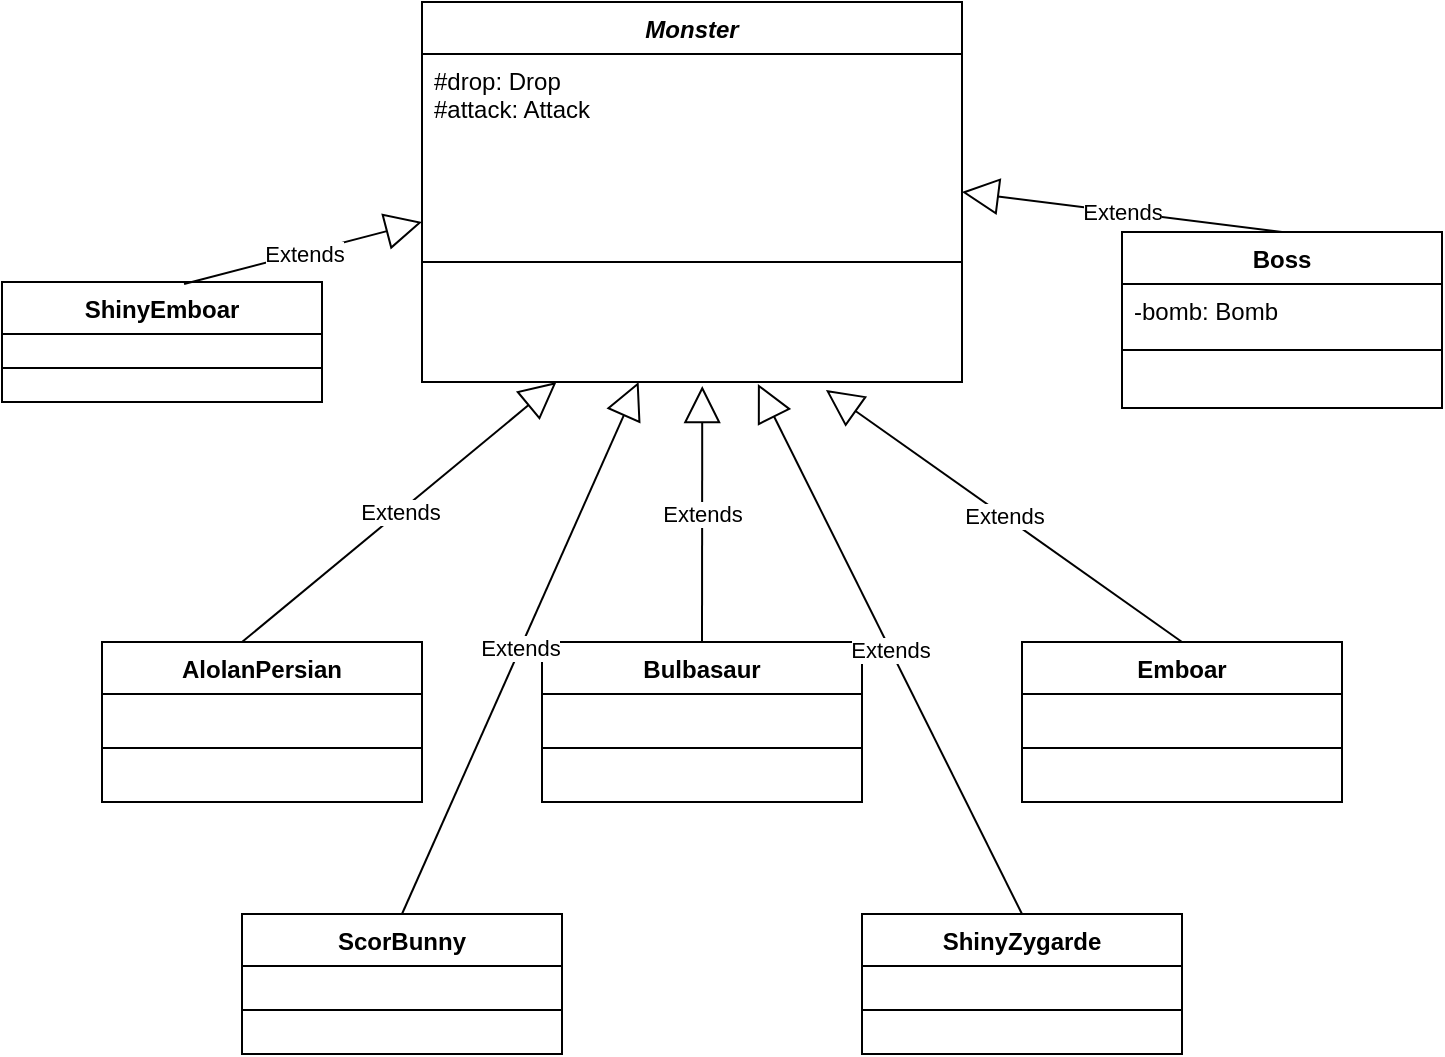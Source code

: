 <mxfile version="13.9.9" type="device"><diagram id="0Ki4xc48I_PDqKkgCht_" name="Page-1"><mxGraphModel dx="852" dy="-606" grid="1" gridSize="10" guides="1" tooltips="1" connect="1" arrows="1" fold="1" page="1" pageScale="1" pageWidth="850" pageHeight="1100" math="0" shadow="0"><root><mxCell id="0"/><mxCell id="1" parent="0"/><mxCell id="wynaHVkwLDyIlE_nW0Eu-1" value="Monster" style="swimlane;fontStyle=3;align=center;verticalAlign=top;childLayout=stackLayout;horizontal=1;startSize=26;horizontalStack=0;resizeParent=1;resizeParentMax=0;resizeLast=0;collapsible=1;marginBottom=0;" parent="1" vertex="1"><mxGeometry x="620" y="1480" width="270" height="190" as="geometry"/></mxCell><mxCell id="wynaHVkwLDyIlE_nW0Eu-2" value="#drop: Drop&#10;#attack: Attack&#10;" style="text;strokeColor=none;fillColor=none;align=left;verticalAlign=top;spacingLeft=4;spacingRight=4;overflow=hidden;rotatable=0;points=[[0,0.5],[1,0.5]];portConstraint=eastwest;" parent="wynaHVkwLDyIlE_nW0Eu-1" vertex="1"><mxGeometry y="26" width="270" height="44" as="geometry"/></mxCell><mxCell id="wynaHVkwLDyIlE_nW0Eu-3" value="" style="line;strokeWidth=1;fillColor=none;align=left;verticalAlign=middle;spacingTop=-1;spacingLeft=3;spacingRight=3;rotatable=0;labelPosition=right;points=[];portConstraint=eastwest;" parent="wynaHVkwLDyIlE_nW0Eu-1" vertex="1"><mxGeometry y="70" width="270" height="120" as="geometry"/></mxCell><mxCell id="wynaHVkwLDyIlE_nW0Eu-4" value="AlolanPersian" style="swimlane;fontStyle=1;align=center;verticalAlign=top;childLayout=stackLayout;horizontal=1;startSize=26;horizontalStack=0;resizeParent=1;resizeParentMax=0;resizeLast=0;collapsible=1;marginBottom=0;" parent="1" vertex="1"><mxGeometry x="460" y="1800" width="160" height="80" as="geometry"/></mxCell><mxCell id="wynaHVkwLDyIlE_nW0Eu-5" value="Extends" style="endArrow=block;endSize=16;endFill=0;html=1;" parent="wynaHVkwLDyIlE_nW0Eu-4" edge="1"><mxGeometry width="160" relative="1" as="geometry"><mxPoint x="70" as="sourcePoint"/><mxPoint x="227.258" y="-130" as="targetPoint"/></mxGeometry></mxCell><mxCell id="wynaHVkwLDyIlE_nW0Eu-6" value="" style="line;strokeWidth=1;fillColor=none;align=left;verticalAlign=middle;spacingTop=-1;spacingLeft=3;spacingRight=3;rotatable=0;labelPosition=right;points=[];portConstraint=eastwest;" parent="wynaHVkwLDyIlE_nW0Eu-4" vertex="1"><mxGeometry y="26" width="160" height="54" as="geometry"/></mxCell><mxCell id="wynaHVkwLDyIlE_nW0Eu-7" value="Bulbasaur" style="swimlane;fontStyle=1;align=center;verticalAlign=top;childLayout=stackLayout;horizontal=1;startSize=26;horizontalStack=0;resizeParent=1;resizeParentMax=0;resizeLast=0;collapsible=1;marginBottom=0;" parent="1" vertex="1"><mxGeometry x="680" y="1800" width="160" height="80" as="geometry"/></mxCell><mxCell id="wynaHVkwLDyIlE_nW0Eu-8" value="Extends" style="endArrow=block;endSize=16;endFill=0;html=1;entryX=0.519;entryY=1.018;entryDx=0;entryDy=0;entryPerimeter=0;" parent="wynaHVkwLDyIlE_nW0Eu-7" edge="1"><mxGeometry width="160" relative="1" as="geometry"><mxPoint x="80" as="sourcePoint"/><mxPoint x="80.13" y="-127.984" as="targetPoint"/></mxGeometry></mxCell><mxCell id="wynaHVkwLDyIlE_nW0Eu-9" value="" style="line;strokeWidth=1;fillColor=none;align=left;verticalAlign=middle;spacingTop=-1;spacingLeft=3;spacingRight=3;rotatable=0;labelPosition=right;points=[];portConstraint=eastwest;" parent="wynaHVkwLDyIlE_nW0Eu-7" vertex="1"><mxGeometry y="26" width="160" height="54" as="geometry"/></mxCell><mxCell id="wynaHVkwLDyIlE_nW0Eu-10" value="Emboar" style="swimlane;fontStyle=1;align=center;verticalAlign=top;childLayout=stackLayout;horizontal=1;startSize=26;horizontalStack=0;resizeParent=1;resizeParentMax=0;resizeLast=0;collapsible=1;marginBottom=0;" parent="1" vertex="1"><mxGeometry x="920" y="1800" width="160" height="80" as="geometry"/></mxCell><mxCell id="wynaHVkwLDyIlE_nW0Eu-11" value="Extends" style="endArrow=block;endSize=16;endFill=0;html=1;entryX=0.748;entryY=1.036;entryDx=0;entryDy=0;entryPerimeter=0;" parent="wynaHVkwLDyIlE_nW0Eu-10" edge="1"><mxGeometry width="160" relative="1" as="geometry"><mxPoint x="80" as="sourcePoint"/><mxPoint x="-98.04" y="-125.968" as="targetPoint"/></mxGeometry></mxCell><mxCell id="wynaHVkwLDyIlE_nW0Eu-12" value="" style="line;strokeWidth=1;fillColor=none;align=left;verticalAlign=middle;spacingTop=-1;spacingLeft=3;spacingRight=3;rotatable=0;labelPosition=right;points=[];portConstraint=eastwest;" parent="wynaHVkwLDyIlE_nW0Eu-10" vertex="1"><mxGeometry y="26" width="160" height="54" as="geometry"/></mxCell><mxCell id="wynaHVkwLDyIlE_nW0Eu-13" value="ScorBunny" style="swimlane;fontStyle=1;align=center;verticalAlign=top;childLayout=stackLayout;horizontal=1;startSize=26;horizontalStack=0;resizeParent=1;resizeParentMax=0;resizeLast=0;collapsible=1;marginBottom=0;" parent="1" vertex="1"><mxGeometry x="530" y="1936" width="160" height="70" as="geometry"/></mxCell><mxCell id="wynaHVkwLDyIlE_nW0Eu-14" value="" style="line;strokeWidth=1;fillColor=none;align=left;verticalAlign=middle;spacingTop=-1;spacingLeft=3;spacingRight=3;rotatable=0;labelPosition=right;points=[];portConstraint=eastwest;" parent="wynaHVkwLDyIlE_nW0Eu-13" vertex="1"><mxGeometry y="26" width="160" height="44" as="geometry"/></mxCell><mxCell id="wynaHVkwLDyIlE_nW0Eu-15" value="Extends" style="endArrow=block;endSize=16;endFill=0;html=1;" parent="wynaHVkwLDyIlE_nW0Eu-13" target="wynaHVkwLDyIlE_nW0Eu-3" edge="1"><mxGeometry width="160" relative="1" as="geometry"><mxPoint x="80" as="sourcePoint"/><mxPoint x="206.12" y="-344.992" as="targetPoint"/></mxGeometry></mxCell><mxCell id="wynaHVkwLDyIlE_nW0Eu-16" value="ShinyEmboar" style="swimlane;fontStyle=1;align=center;verticalAlign=top;childLayout=stackLayout;horizontal=1;startSize=26;horizontalStack=0;resizeParent=1;resizeParentMax=0;resizeLast=0;collapsible=1;marginBottom=0;" parent="1" vertex="1"><mxGeometry x="410" y="1620" width="160" height="60" as="geometry"/></mxCell><mxCell id="wynaHVkwLDyIlE_nW0Eu-17" value="" style="line;strokeWidth=1;fillColor=none;align=left;verticalAlign=middle;spacingTop=-1;spacingLeft=3;spacingRight=3;rotatable=0;labelPosition=right;points=[];portConstraint=eastwest;" parent="wynaHVkwLDyIlE_nW0Eu-16" vertex="1"><mxGeometry y="26" width="160" height="34" as="geometry"/></mxCell><mxCell id="wynaHVkwLDyIlE_nW0Eu-18" value="Extends" style="endArrow=block;endSize=16;endFill=0;html=1;exitX=0.569;exitY=0.017;exitDx=0;exitDy=0;exitPerimeter=0;" parent="wynaHVkwLDyIlE_nW0Eu-16" source="wynaHVkwLDyIlE_nW0Eu-16" edge="1"><mxGeometry width="160" relative="1" as="geometry"><mxPoint x="80" y="-6" as="sourcePoint"/><mxPoint x="210" y="-30" as="targetPoint"/></mxGeometry></mxCell><mxCell id="wynaHVkwLDyIlE_nW0Eu-19" value="ShinyZygarde" style="swimlane;fontStyle=1;align=center;verticalAlign=top;childLayout=stackLayout;horizontal=1;startSize=26;horizontalStack=0;resizeParent=1;resizeParentMax=0;resizeLast=0;collapsible=1;marginBottom=0;" parent="1" vertex="1"><mxGeometry x="840" y="1936" width="160" height="70" as="geometry"/></mxCell><mxCell id="wynaHVkwLDyIlE_nW0Eu-20" value="" style="line;strokeWidth=1;fillColor=none;align=left;verticalAlign=middle;spacingTop=-1;spacingLeft=3;spacingRight=3;rotatable=0;labelPosition=right;points=[];portConstraint=eastwest;" parent="wynaHVkwLDyIlE_nW0Eu-19" vertex="1"><mxGeometry y="26" width="160" height="44" as="geometry"/></mxCell><mxCell id="wynaHVkwLDyIlE_nW0Eu-21" value="Extends" style="endArrow=block;endSize=16;endFill=0;html=1;entryX=0.622;entryY=1.009;entryDx=0;entryDy=0;entryPerimeter=0;exitX=0.5;exitY=0;exitDx=0;exitDy=0;" parent="1" source="wynaHVkwLDyIlE_nW0Eu-19" edge="1"><mxGeometry width="160" relative="1" as="geometry"><mxPoint x="960" y="2015" as="sourcePoint"/><mxPoint x="787.94" y="1671.008" as="targetPoint"/></mxGeometry></mxCell><mxCell id="Uf44mTLku5nBghWDMRxg-1" value="Boss" style="swimlane;fontStyle=1;align=center;verticalAlign=top;childLayout=stackLayout;horizontal=1;startSize=26;horizontalStack=0;resizeParent=1;resizeParentMax=0;resizeLast=0;collapsible=1;marginBottom=0;" vertex="1" parent="1"><mxGeometry x="970" y="1595" width="160" height="88" as="geometry"/></mxCell><mxCell id="Uf44mTLku5nBghWDMRxg-2" value="-bomb: Bomb" style="text;strokeColor=none;fillColor=none;align=left;verticalAlign=top;spacingLeft=4;spacingRight=4;overflow=hidden;rotatable=0;points=[[0,0.5],[1,0.5]];portConstraint=eastwest;" vertex="1" parent="Uf44mTLku5nBghWDMRxg-1"><mxGeometry y="26" width="160" height="4" as="geometry"/></mxCell><mxCell id="Uf44mTLku5nBghWDMRxg-3" value="" style="line;strokeWidth=1;fillColor=none;align=left;verticalAlign=middle;spacingTop=-1;spacingLeft=3;spacingRight=3;rotatable=0;labelPosition=right;points=[];portConstraint=eastwest;" vertex="1" parent="Uf44mTLku5nBghWDMRxg-1"><mxGeometry y="30" width="160" height="58" as="geometry"/></mxCell><mxCell id="Uf44mTLku5nBghWDMRxg-5" value="Extends" style="endArrow=block;endSize=16;endFill=0;html=1;entryX=1;entryY=0.5;entryDx=0;entryDy=0;exitX=0.5;exitY=0;exitDx=0;exitDy=0;" edge="1" parent="1" source="Uf44mTLku5nBghWDMRxg-1" target="wynaHVkwLDyIlE_nW0Eu-1"><mxGeometry width="160" relative="1" as="geometry"><mxPoint x="1040" y="1590" as="sourcePoint"/><mxPoint x="1200" y="1590" as="targetPoint"/></mxGeometry></mxCell></root></mxGraphModel></diagram></mxfile>